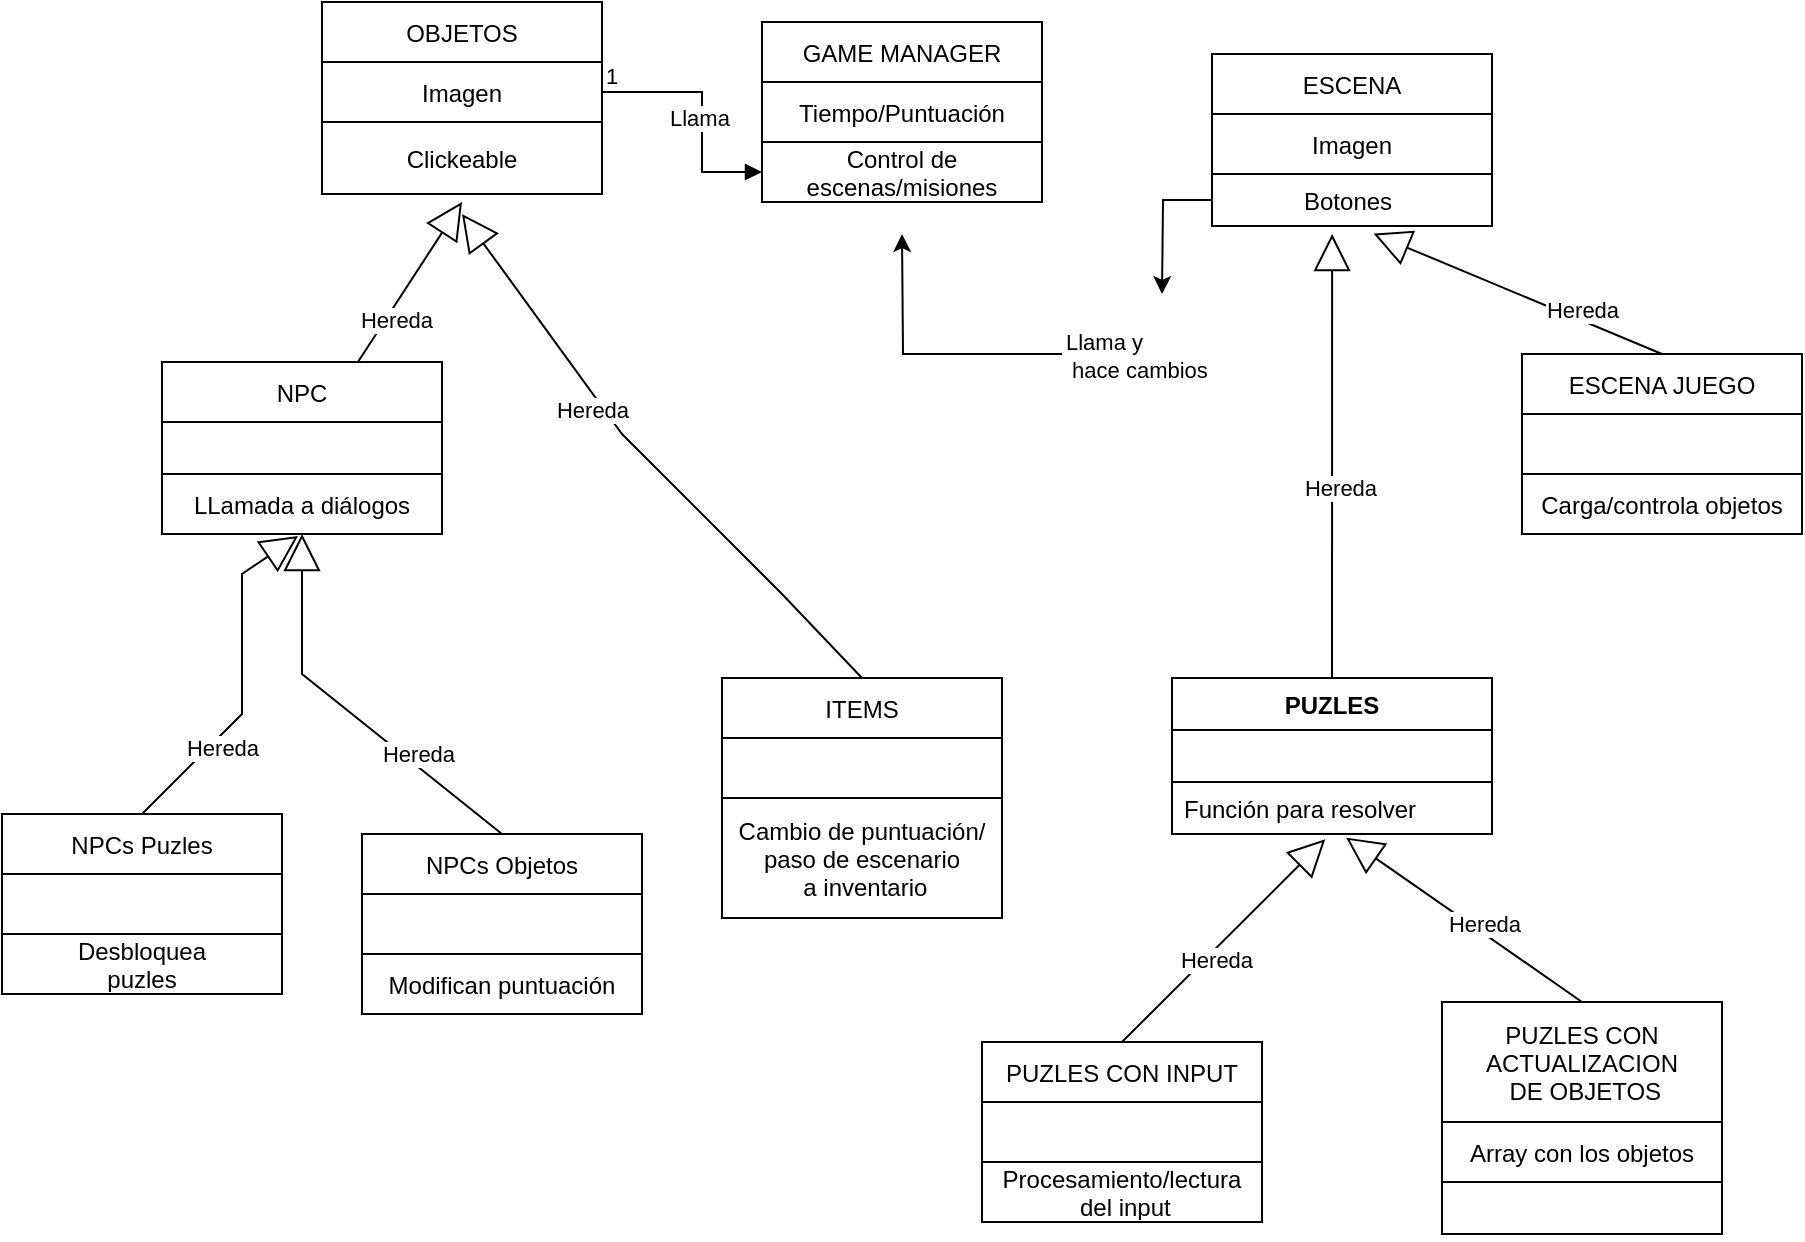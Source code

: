 <mxfile version="15.8.2" type="device"><diagram id="DGmw9K7GIaKPzrlbkwIC" name="Page-1"><mxGraphModel dx="1422" dy="762" grid="1" gridSize="10" guides="1" tooltips="1" connect="1" arrows="1" fold="1" page="1" pageScale="1" pageWidth="1600" pageHeight="900" math="0" shadow="0"><root><mxCell id="0"/><mxCell id="1" parent="0"/><mxCell id="qrfRz9lv0cAQo2jDePgL-1" value="OBJETOS" style="swimlane;fontStyle=0;childLayout=stackLayout;horizontal=1;startSize=30;horizontalStack=0;resizeParent=1;resizeParentMax=0;resizeLast=0;collapsible=1;marginBottom=0;" parent="1" vertex="1"><mxGeometry x="540" y="734" width="140" height="96" as="geometry"/></mxCell><mxCell id="qrfRz9lv0cAQo2jDePgL-3" value="Imagen" style="text;strokeColor=none;fillColor=none;align=center;verticalAlign=middle;spacingLeft=4;spacingRight=4;overflow=hidden;points=[[0,0.5],[1,0.5]];portConstraint=eastwest;rotatable=0;" parent="qrfRz9lv0cAQo2jDePgL-1" vertex="1"><mxGeometry y="30" width="140" height="30" as="geometry"/></mxCell><mxCell id="QToZWzW9HsHZbET4avzT-18" value="Clickeable" style="text;strokeColor=default;fillColor=none;align=center;verticalAlign=middle;spacingLeft=4;spacingRight=4;overflow=hidden;rotatable=0;points=[[0,0.5],[1,0.5]];portConstraint=eastwest;" parent="qrfRz9lv0cAQo2jDePgL-1" vertex="1"><mxGeometry y="60" width="140" height="36" as="geometry"/></mxCell><mxCell id="qrfRz9lv0cAQo2jDePgL-4" value="NPCs Puzles" style="swimlane;fontStyle=0;childLayout=stackLayout;horizontal=1;startSize=30;horizontalStack=0;resizeParent=1;resizeParentMax=0;resizeLast=0;collapsible=1;marginBottom=0;" parent="1" vertex="1"><mxGeometry x="380" y="1140" width="140" height="90" as="geometry"><mxRectangle y="1120" width="60" height="30" as="alternateBounds"/></mxGeometry></mxCell><mxCell id="qrfRz9lv0cAQo2jDePgL-6" value="  " style="text;strokeColor=default;fillColor=none;align=center;verticalAlign=middle;spacingLeft=4;spacingRight=4;overflow=hidden;points=[[0,0.5],[1,0.5]];portConstraint=eastwest;rotatable=0;" parent="qrfRz9lv0cAQo2jDePgL-4" vertex="1"><mxGeometry y="30" width="140" height="30" as="geometry"/></mxCell><mxCell id="qrfRz9lv0cAQo2jDePgL-7" value="Desbloquea &#10;puzles" style="text;strokeColor=none;fillColor=none;align=center;verticalAlign=middle;spacingLeft=4;spacingRight=4;overflow=hidden;points=[[0,0.5],[1,0.5]];portConstraint=eastwest;rotatable=0;" parent="qrfRz9lv0cAQo2jDePgL-4" vertex="1"><mxGeometry y="60" width="140" height="30" as="geometry"/></mxCell><mxCell id="qrfRz9lv0cAQo2jDePgL-8" value="ITEMS" style="swimlane;fontStyle=0;childLayout=stackLayout;horizontal=1;startSize=30;horizontalStack=0;resizeParent=1;resizeParentMax=0;resizeLast=0;collapsible=1;marginBottom=0;" parent="1" vertex="1"><mxGeometry x="740" y="1072" width="140" height="120" as="geometry"/></mxCell><mxCell id="qrfRz9lv0cAQo2jDePgL-9" value="  " style="text;strokeColor=default;fillColor=none;align=center;verticalAlign=middle;spacingLeft=4;spacingRight=4;overflow=hidden;points=[[0,0.5],[1,0.5]];portConstraint=eastwest;rotatable=0;" parent="qrfRz9lv0cAQo2jDePgL-8" vertex="1"><mxGeometry y="30" width="140" height="30" as="geometry"/></mxCell><mxCell id="qrfRz9lv0cAQo2jDePgL-10" value="Cambio de puntuación/&#10;paso de escenario&#10; a inventario" style="text;strokeColor=none;fillColor=none;align=center;verticalAlign=middle;spacingLeft=4;spacingRight=4;overflow=hidden;points=[[0,0.5],[1,0.5]];portConstraint=eastwest;rotatable=0;" parent="qrfRz9lv0cAQo2jDePgL-8" vertex="1"><mxGeometry y="60" width="140" height="60" as="geometry"/></mxCell><mxCell id="qrfRz9lv0cAQo2jDePgL-12" value="GAME MANAGER" style="swimlane;fontStyle=0;childLayout=stackLayout;horizontal=1;startSize=30;horizontalStack=0;resizeParent=1;resizeParentMax=0;resizeLast=0;collapsible=1;marginBottom=0;" parent="1" vertex="1"><mxGeometry x="760" y="744" width="140" height="90" as="geometry"><mxRectangle x="540" y="20" width="130" height="30" as="alternateBounds"/></mxGeometry></mxCell><mxCell id="qrfRz9lv0cAQo2jDePgL-15" value="Tiempo/Puntuación" style="text;strokeColor=none;fillColor=none;align=center;verticalAlign=middle;spacingLeft=4;spacingRight=4;overflow=hidden;points=[[0,0.5],[1,0.5]];portConstraint=eastwest;rotatable=0;" parent="qrfRz9lv0cAQo2jDePgL-12" vertex="1"><mxGeometry y="30" width="140" height="30" as="geometry"/></mxCell><mxCell id="qrfRz9lv0cAQo2jDePgL-13" value="Control de&#10;escenas/misiones" style="text;strokeColor=default;fillColor=none;align=center;verticalAlign=middle;spacingLeft=4;spacingRight=4;overflow=hidden;points=[[0,0.5],[1,0.5]];portConstraint=eastwest;rotatable=0;" parent="qrfRz9lv0cAQo2jDePgL-12" vertex="1"><mxGeometry y="60" width="140" height="30" as="geometry"/></mxCell><mxCell id="qrfRz9lv0cAQo2jDePgL-16" value="ESCENA" style="swimlane;fontStyle=0;childLayout=stackLayout;horizontal=1;startSize=30;horizontalStack=0;resizeParent=1;resizeParentMax=0;resizeLast=0;collapsible=1;marginBottom=0;" parent="1" vertex="1"><mxGeometry x="985" y="760" width="140" height="86" as="geometry"/></mxCell><mxCell id="qrfRz9lv0cAQo2jDePgL-17" value="Imagen" style="text;strokeColor=none;fillColor=none;align=center;verticalAlign=middle;spacingLeft=4;spacingRight=4;overflow=hidden;points=[[0,0.5],[1,0.5]];portConstraint=eastwest;rotatable=0;" parent="qrfRz9lv0cAQo2jDePgL-16" vertex="1"><mxGeometry y="30" width="140" height="30" as="geometry"/></mxCell><mxCell id="QToZWzW9HsHZbET4avzT-53" value="            Botones" style="text;strokeColor=default;fillColor=none;align=left;verticalAlign=top;spacingLeft=4;spacingRight=4;overflow=hidden;rotatable=0;points=[[0,0.5],[1,0.5]];portConstraint=eastwest;" parent="qrfRz9lv0cAQo2jDePgL-16" vertex="1"><mxGeometry y="60" width="140" height="26" as="geometry"/></mxCell><mxCell id="qrfRz9lv0cAQo2jDePgL-22" value="ESCENA JUEGO" style="swimlane;fontStyle=0;childLayout=stackLayout;horizontal=1;startSize=30;horizontalStack=0;resizeParent=1;resizeParentMax=0;resizeLast=0;collapsible=1;marginBottom=0;" parent="1" vertex="1"><mxGeometry x="1140" y="910" width="140" height="90" as="geometry"/></mxCell><mxCell id="qrfRz9lv0cAQo2jDePgL-23" value="  " style="text;strokeColor=default;fillColor=none;align=center;verticalAlign=middle;spacingLeft=4;spacingRight=4;overflow=hidden;points=[[0,0.5],[1,0.5]];portConstraint=eastwest;rotatable=0;" parent="qrfRz9lv0cAQo2jDePgL-22" vertex="1"><mxGeometry y="30" width="140" height="30" as="geometry"/></mxCell><mxCell id="qrfRz9lv0cAQo2jDePgL-24" value="Carga/controla objetos" style="text;strokeColor=none;fillColor=none;align=center;verticalAlign=middle;spacingLeft=4;spacingRight=4;overflow=hidden;points=[[0,0.5],[1,0.5]];portConstraint=eastwest;rotatable=0;" parent="qrfRz9lv0cAQo2jDePgL-22" vertex="1"><mxGeometry y="60" width="140" height="30" as="geometry"/></mxCell><mxCell id="qrfRz9lv0cAQo2jDePgL-25" value="PUZLES CON INPUT" style="swimlane;fontStyle=0;childLayout=stackLayout;horizontal=1;startSize=30;horizontalStack=0;resizeParent=1;resizeParentMax=0;resizeLast=0;collapsible=1;marginBottom=0;" parent="1" vertex="1"><mxGeometry x="870" y="1254" width="140" height="90" as="geometry"/></mxCell><mxCell id="qrfRz9lv0cAQo2jDePgL-26" value="  " style="text;strokeColor=default;fillColor=none;align=left;verticalAlign=middle;spacingLeft=4;spacingRight=4;overflow=hidden;points=[[0,0.5],[1,0.5]];portConstraint=eastwest;rotatable=0;" parent="qrfRz9lv0cAQo2jDePgL-25" vertex="1"><mxGeometry y="30" width="140" height="30" as="geometry"/></mxCell><mxCell id="qrfRz9lv0cAQo2jDePgL-27" value="Procesamiento/lectura&#10; del input" style="text;strokeColor=none;fillColor=none;align=center;verticalAlign=middle;spacingLeft=4;spacingRight=4;overflow=hidden;points=[[0,0.5],[1,0.5]];portConstraint=eastwest;rotatable=0;" parent="qrfRz9lv0cAQo2jDePgL-25" vertex="1"><mxGeometry y="60" width="140" height="30" as="geometry"/></mxCell><mxCell id="qrfRz9lv0cAQo2jDePgL-33" value="PUZLES CON &#10;ACTUALIZACION&#10; DE OBJETOS" style="swimlane;fontStyle=0;childLayout=stackLayout;horizontal=1;startSize=60;horizontalStack=0;resizeParent=1;resizeParentMax=0;resizeLast=0;collapsible=1;marginBottom=0;" parent="1" vertex="1"><mxGeometry x="1100" y="1234" width="140" height="116" as="geometry"/></mxCell><mxCell id="qrfRz9lv0cAQo2jDePgL-34" value="Array con los objetos" style="text;strokeColor=default;fillColor=none;align=center;verticalAlign=middle;spacingLeft=4;spacingRight=4;overflow=hidden;points=[[0,0.5],[1,0.5]];portConstraint=eastwest;rotatable=0;" parent="qrfRz9lv0cAQo2jDePgL-33" vertex="1"><mxGeometry y="60" width="140" height="30" as="geometry"/></mxCell><mxCell id="QToZWzW9HsHZbET4avzT-44" value="  " style="text;strokeColor=none;fillColor=none;align=left;verticalAlign=top;spacingLeft=4;spacingRight=4;overflow=hidden;rotatable=0;points=[[0,0.5],[1,0.5]];portConstraint=eastwest;" parent="qrfRz9lv0cAQo2jDePgL-33" vertex="1"><mxGeometry y="90" width="140" height="26" as="geometry"/></mxCell><mxCell id="QToZWzW9HsHZbET4avzT-2" value="NPC" style="swimlane;fontStyle=0;childLayout=stackLayout;horizontal=1;startSize=30;horizontalStack=0;resizeParent=1;resizeParentMax=0;resizeLast=0;collapsible=1;marginBottom=0;" parent="1" vertex="1"><mxGeometry x="460" y="914" width="140" height="86" as="geometry"><mxRectangle x="90" y="910" width="150" height="30" as="alternateBounds"/></mxGeometry></mxCell><mxCell id="QToZWzW9HsHZbET4avzT-46" value="  " style="text;strokeColor=none;fillColor=none;align=left;verticalAlign=top;spacingLeft=4;spacingRight=4;overflow=hidden;rotatable=0;points=[[0,0.5],[1,0.5]];portConstraint=eastwest;" parent="QToZWzW9HsHZbET4avzT-2" vertex="1"><mxGeometry y="30" width="140" height="26" as="geometry"/></mxCell><mxCell id="QToZWzW9HsHZbET4avzT-3" value="LLamada a diálogos" style="text;strokeColor=default;fillColor=none;align=center;verticalAlign=middle;spacingLeft=4;spacingRight=4;overflow=hidden;points=[[0,0.5],[1,0.5]];portConstraint=eastwest;rotatable=0;" parent="QToZWzW9HsHZbET4avzT-2" vertex="1"><mxGeometry y="56" width="140" height="30" as="geometry"/></mxCell><mxCell id="QToZWzW9HsHZbET4avzT-15" value="Llama" style="endArrow=block;endFill=1;html=1;edgeStyle=orthogonalEdgeStyle;align=left;verticalAlign=top;rounded=0;exitX=1;exitY=0.5;exitDx=0;exitDy=0;entryX=0;entryY=0.5;entryDx=0;entryDy=0;" parent="1" source="qrfRz9lv0cAQo2jDePgL-3" edge="1"><mxGeometry x="-0.471" relative="1" as="geometry"><mxPoint x="760" y="1044" as="sourcePoint"/><mxPoint x="760" y="819" as="targetPoint"/><Array as="points"><mxPoint x="730" y="779"/><mxPoint x="730" y="819"/></Array><mxPoint as="offset"/></mxGeometry></mxCell><mxCell id="QToZWzW9HsHZbET4avzT-16" value="1" style="edgeLabel;resizable=0;html=1;align=left;verticalAlign=bottom;" parent="QToZWzW9HsHZbET4avzT-15" connectable="0" vertex="1"><mxGeometry x="-1" relative="1" as="geometry"/></mxCell><mxCell id="QToZWzW9HsHZbET4avzT-25" value="Hereda" style="endArrow=block;endSize=16;endFill=0;html=1;rounded=0;exitX=0.5;exitY=0;exitDx=0;exitDy=0;entryX=0.486;entryY=1.033;entryDx=0;entryDy=0;entryPerimeter=0;" parent="1" source="qrfRz9lv0cAQo2jDePgL-4" target="QToZWzW9HsHZbET4avzT-3" edge="1"><mxGeometry x="-0.418" y="-5" width="160" relative="1" as="geometry"><mxPoint x="760" y="1044" as="sourcePoint"/><mxPoint x="608" y="975" as="targetPoint"/><mxPoint as="offset"/><Array as="points"><mxPoint x="500" y="1090"/><mxPoint x="500" y="1020"/></Array></mxGeometry></mxCell><mxCell id="QToZWzW9HsHZbET4avzT-26" value="Hereda" style="endArrow=block;endSize=16;endFill=0;html=1;rounded=0;exitX=0.5;exitY=0;exitDx=0;exitDy=0;" parent="1" source="qrfRz9lv0cAQo2jDePgL-8" edge="1"><mxGeometry x="0.238" y="5" width="160" relative="1" as="geometry"><mxPoint x="530" y="1134" as="sourcePoint"/><mxPoint x="610" y="840" as="targetPoint"/><mxPoint as="offset"/><Array as="points"><mxPoint x="770" y="1030"/><mxPoint x="690" y="950"/></Array></mxGeometry></mxCell><mxCell id="QToZWzW9HsHZbET4avzT-33" value="Hereda" style="endArrow=block;endSize=16;endFill=0;html=1;rounded=0;exitX=0.5;exitY=0;exitDx=0;exitDy=0;entryX=0.577;entryY=1.146;entryDx=0;entryDy=0;entryPerimeter=0;" parent="1" source="qrfRz9lv0cAQo2jDePgL-22" target="QToZWzW9HsHZbET4avzT-53" edge="1"><mxGeometry x="-0.418" y="-5" width="160" relative="1" as="geometry"><mxPoint x="740" y="1134" as="sourcePoint"/><mxPoint x="620" y="976.01" as="targetPoint"/><mxPoint as="offset"/></mxGeometry></mxCell><mxCell id="QToZWzW9HsHZbET4avzT-37" value="PUZLES" style="swimlane;fontStyle=1;align=center;verticalAlign=top;childLayout=stackLayout;horizontal=1;startSize=26;horizontalStack=0;resizeParent=1;resizeParentMax=0;resizeLast=0;collapsible=1;marginBottom=0;strokeColor=default;fillColor=none;" parent="1" vertex="1"><mxGeometry x="965" y="1072" width="160" height="78" as="geometry"/></mxCell><mxCell id="QToZWzW9HsHZbET4avzT-58" value=" " style="text;strokeColor=default;fillColor=none;align=left;verticalAlign=top;spacingLeft=4;spacingRight=4;overflow=hidden;rotatable=0;points=[[0,0.5],[1,0.5]];portConstraint=eastwest;" parent="QToZWzW9HsHZbET4avzT-37" vertex="1"><mxGeometry y="26" width="160" height="26" as="geometry"/></mxCell><mxCell id="QToZWzW9HsHZbET4avzT-38" value="Función para resolver" style="text;strokeColor=none;fillColor=none;align=left;verticalAlign=top;spacingLeft=4;spacingRight=4;overflow=hidden;rotatable=0;points=[[0,0.5],[1,0.5]];portConstraint=eastwest;" parent="QToZWzW9HsHZbET4avzT-37" vertex="1"><mxGeometry y="52" width="160" height="26" as="geometry"/></mxCell><mxCell id="QToZWzW9HsHZbET4avzT-41" value="Hereda" style="endArrow=block;endSize=16;endFill=0;html=1;rounded=0;exitX=0.5;exitY=0;exitDx=0;exitDy=0;entryX=0.429;entryY=1.154;entryDx=0;entryDy=0;entryPerimeter=0;" parent="1" source="QToZWzW9HsHZbET4avzT-37" target="QToZWzW9HsHZbET4avzT-53" edge="1"><mxGeometry x="-0.139" y="-4" width="160" relative="1" as="geometry"><mxPoint x="1010" y="954" as="sourcePoint"/><mxPoint x="1045" y="760" as="targetPoint"/><mxPoint as="offset"/></mxGeometry></mxCell><mxCell id="QToZWzW9HsHZbET4avzT-52" value="Hereda" style="endArrow=block;endSize=16;endFill=0;html=1;rounded=0;" parent="1" source="QToZWzW9HsHZbET4avzT-2" edge="1"><mxGeometry x="-0.418" y="-5" width="160" relative="1" as="geometry"><mxPoint x="680" y="1173" as="sourcePoint"/><mxPoint x="610" y="834" as="targetPoint"/><mxPoint as="offset"/></mxGeometry></mxCell><mxCell id="QToZWzW9HsHZbET4avzT-59" value="Hereda" style="endArrow=block;endSize=16;endFill=0;html=1;rounded=0;exitX=0.5;exitY=0;exitDx=0;exitDy=0;entryX=0.479;entryY=1.1;entryDx=0;entryDy=0;entryPerimeter=0;" parent="1" source="qrfRz9lv0cAQo2jDePgL-25" target="QToZWzW9HsHZbET4avzT-38" edge="1"><mxGeometry x="-0.139" y="-4" width="160" relative="1" as="geometry"><mxPoint x="1055" y="1082" as="sourcePoint"/><mxPoint x="1050" y="1184" as="targetPoint"/><mxPoint as="offset"/></mxGeometry></mxCell><mxCell id="QToZWzW9HsHZbET4avzT-60" value="Hereda" style="endArrow=block;endSize=16;endFill=0;html=1;rounded=0;entryX=0.544;entryY=1.069;entryDx=0;entryDy=0;entryPerimeter=0;exitX=0.5;exitY=0;exitDx=0;exitDy=0;" parent="1" source="qrfRz9lv0cAQo2jDePgL-33" target="QToZWzW9HsHZbET4avzT-38" edge="1"><mxGeometry x="-0.139" y="-4" width="160" relative="1" as="geometry"><mxPoint x="950" y="1264" as="sourcePoint"/><mxPoint x="1051.64" y="1162.6" as="targetPoint"/><mxPoint as="offset"/></mxGeometry></mxCell><mxCell id="gY_pJ6OisgMeV_vmFaXO-5" value="NPCs Objetos" style="swimlane;fontStyle=0;childLayout=stackLayout;horizontal=1;startSize=30;horizontalStack=0;resizeParent=1;resizeParentMax=0;resizeLast=0;collapsible=1;marginBottom=0;" parent="1" vertex="1"><mxGeometry x="560" y="1150" width="140" height="90" as="geometry"><mxRectangle y="1120" width="60" height="30" as="alternateBounds"/></mxGeometry></mxCell><mxCell id="gY_pJ6OisgMeV_vmFaXO-6" value="  " style="text;strokeColor=default;fillColor=none;align=center;verticalAlign=middle;spacingLeft=4;spacingRight=4;overflow=hidden;points=[[0,0.5],[1,0.5]];portConstraint=eastwest;rotatable=0;" parent="gY_pJ6OisgMeV_vmFaXO-5" vertex="1"><mxGeometry y="30" width="140" height="30" as="geometry"/></mxCell><mxCell id="gY_pJ6OisgMeV_vmFaXO-7" value="Modifican puntuación" style="text;strokeColor=none;fillColor=none;align=center;verticalAlign=middle;spacingLeft=4;spacingRight=4;overflow=hidden;points=[[0,0.5],[1,0.5]];portConstraint=eastwest;rotatable=0;" parent="gY_pJ6OisgMeV_vmFaXO-5" vertex="1"><mxGeometry y="60" width="140" height="30" as="geometry"/></mxCell><mxCell id="gY_pJ6OisgMeV_vmFaXO-8" value="Hereda" style="endArrow=block;endSize=16;endFill=0;html=1;rounded=0;exitX=0.5;exitY=0;exitDx=0;exitDy=0;" parent="1" source="gY_pJ6OisgMeV_vmFaXO-5" edge="1"><mxGeometry x="-0.418" y="-5" width="160" relative="1" as="geometry"><mxPoint x="460" y="1150.0" as="sourcePoint"/><mxPoint x="530" y="1000" as="targetPoint"/><mxPoint as="offset"/><Array as="points"><mxPoint x="530" y="1070"/></Array></mxGeometry></mxCell><mxCell id="ndbLDowGH9MQ-oMjrlJf-7" style="edgeStyle=orthogonalEdgeStyle;rounded=0;orthogonalLoop=1;jettySize=auto;html=1;" edge="1" parent="1" source="ndbLDowGH9MQ-oMjrlJf-2"><mxGeometry relative="1" as="geometry"><mxPoint x="830" y="850" as="targetPoint"/></mxGeometry></mxCell><mxCell id="ndbLDowGH9MQ-oMjrlJf-2" value="&lt;span style=&quot;color: rgb(0, 0, 0); font-family: helvetica; font-size: 11px; font-style: normal; font-weight: 400; letter-spacing: normal; text-align: left; text-indent: 0px; text-transform: none; word-spacing: 0px; background-color: rgb(255, 255, 255); display: inline; float: none;&quot;&gt;Llama y&lt;/span&gt;&lt;br style=&quot;color: rgb(0, 0, 0); font-family: helvetica; font-size: 11px; font-style: normal; font-weight: 400; letter-spacing: normal; text-align: left; text-indent: 0px; text-transform: none; word-spacing: 0px;&quot;&gt;&lt;span style=&quot;color: rgb(0, 0, 0); font-family: helvetica; font-size: 11px; font-style: normal; font-weight: 400; letter-spacing: normal; text-align: left; text-indent: 0px; text-transform: none; word-spacing: 0px; background-color: rgb(255, 255, 255); display: inline; float: none;&quot;&gt;&amp;nbsp;hace cambios&lt;/span&gt;" style="text;whiteSpace=wrap;html=1;" vertex="1" parent="1"><mxGeometry x="910" y="890" width="100" height="40" as="geometry"/></mxCell><mxCell id="ndbLDowGH9MQ-oMjrlJf-6" style="edgeStyle=orthogonalEdgeStyle;rounded=0;orthogonalLoop=1;jettySize=auto;html=1;" edge="1" parent="1" source="QToZWzW9HsHZbET4avzT-53"><mxGeometry relative="1" as="geometry"><mxPoint x="960" y="880" as="targetPoint"/></mxGeometry></mxCell></root></mxGraphModel></diagram></mxfile>